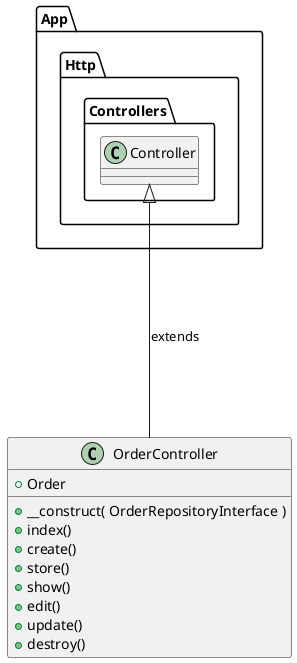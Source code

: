 {
  "sha1": "d5ns0fsza5jqevulhodr8iwfqzhbjpl",
  "insertion": {
    "when": "2024-06-01T09:03:02.532Z",
    "user": "plantuml@gmail.com"
  }
}
@startuml


!definelong CONTROLLER(NAME)
    NAME##Controller -up---|> App.Http.Controllers.Controller : extends
    NAME##Controller : +NAME
    NAME##Controller : +__construct( NAME##RepositoryInterface )
    NAME##Controller : +index()
    NAME##Controller : +create()
    NAME##Controller : +store()
    NAME##Controller : +show()
    NAME##Controller : +edit()
    NAME##Controller : +update()
    NAME##Controller : +destroy()
!enddefinelong
!define ENTITY_NAME Order

CONTROLLER(ENTITY_NAME)

@enduml
